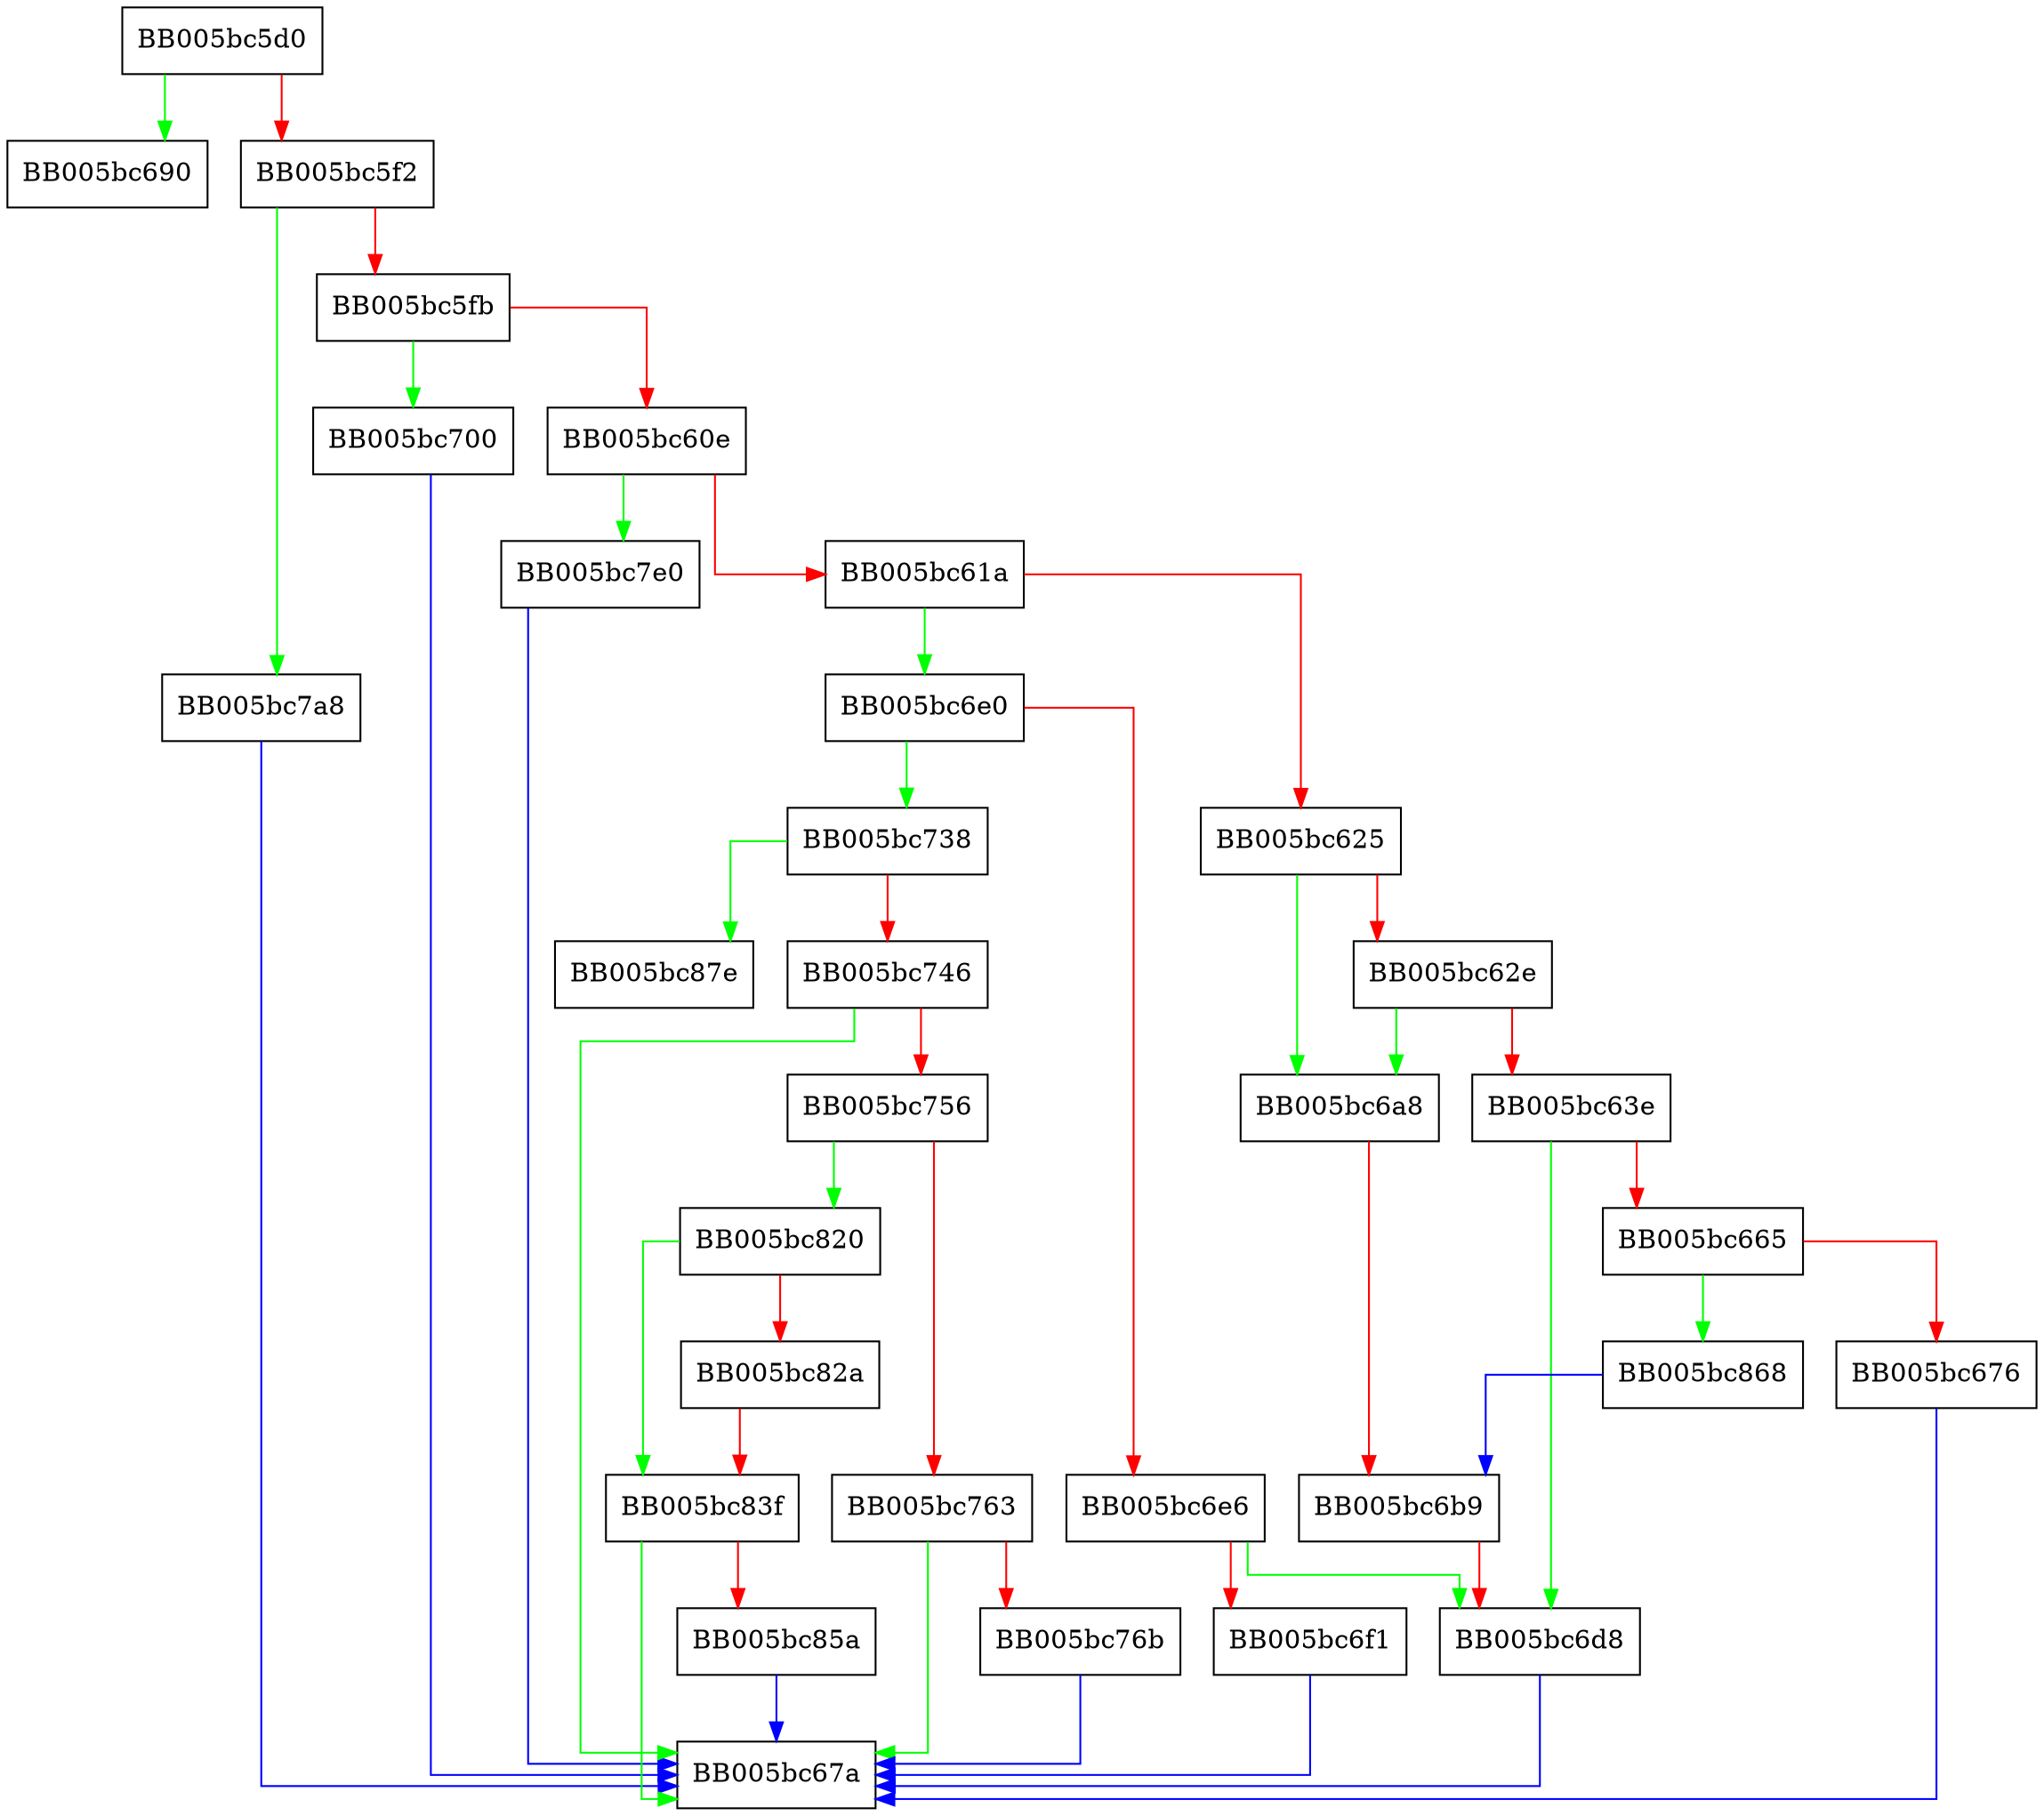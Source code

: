 digraph EVP_CipherFinal {
  node [shape="box"];
  graph [splines=ortho];
  BB005bc5d0 -> BB005bc690 [color="green"];
  BB005bc5d0 -> BB005bc5f2 [color="red"];
  BB005bc5f2 -> BB005bc7a8 [color="green"];
  BB005bc5f2 -> BB005bc5fb [color="red"];
  BB005bc5fb -> BB005bc700 [color="green"];
  BB005bc5fb -> BB005bc60e [color="red"];
  BB005bc60e -> BB005bc7e0 [color="green"];
  BB005bc60e -> BB005bc61a [color="red"];
  BB005bc61a -> BB005bc6e0 [color="green"];
  BB005bc61a -> BB005bc625 [color="red"];
  BB005bc625 -> BB005bc6a8 [color="green"];
  BB005bc625 -> BB005bc62e [color="red"];
  BB005bc62e -> BB005bc6a8 [color="green"];
  BB005bc62e -> BB005bc63e [color="red"];
  BB005bc63e -> BB005bc6d8 [color="green"];
  BB005bc63e -> BB005bc665 [color="red"];
  BB005bc665 -> BB005bc868 [color="green"];
  BB005bc665 -> BB005bc676 [color="red"];
  BB005bc676 -> BB005bc67a [color="blue"];
  BB005bc6a8 -> BB005bc6b9 [color="red"];
  BB005bc6b9 -> BB005bc6d8 [color="red"];
  BB005bc6d8 -> BB005bc67a [color="blue"];
  BB005bc6e0 -> BB005bc738 [color="green"];
  BB005bc6e0 -> BB005bc6e6 [color="red"];
  BB005bc6e6 -> BB005bc6d8 [color="green"];
  BB005bc6e6 -> BB005bc6f1 [color="red"];
  BB005bc6f1 -> BB005bc67a [color="blue"];
  BB005bc700 -> BB005bc67a [color="blue"];
  BB005bc738 -> BB005bc87e [color="green"];
  BB005bc738 -> BB005bc746 [color="red"];
  BB005bc746 -> BB005bc67a [color="green"];
  BB005bc746 -> BB005bc756 [color="red"];
  BB005bc756 -> BB005bc820 [color="green"];
  BB005bc756 -> BB005bc763 [color="red"];
  BB005bc763 -> BB005bc67a [color="green"];
  BB005bc763 -> BB005bc76b [color="red"];
  BB005bc76b -> BB005bc67a [color="blue"];
  BB005bc7a8 -> BB005bc67a [color="blue"];
  BB005bc7e0 -> BB005bc67a [color="blue"];
  BB005bc820 -> BB005bc83f [color="green"];
  BB005bc820 -> BB005bc82a [color="red"];
  BB005bc82a -> BB005bc83f [color="red"];
  BB005bc83f -> BB005bc67a [color="green"];
  BB005bc83f -> BB005bc85a [color="red"];
  BB005bc85a -> BB005bc67a [color="blue"];
  BB005bc868 -> BB005bc6b9 [color="blue"];
}